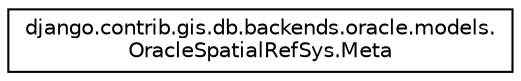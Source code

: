 digraph "Graphical Class Hierarchy"
{
 // LATEX_PDF_SIZE
  edge [fontname="Helvetica",fontsize="10",labelfontname="Helvetica",labelfontsize="10"];
  node [fontname="Helvetica",fontsize="10",shape=record];
  rankdir="LR";
  Node0 [label="django.contrib.gis.db.backends.oracle.models.\lOracleSpatialRefSys.Meta",height=0.2,width=0.4,color="black", fillcolor="white", style="filled",URL="$d7/d4a/classdjango_1_1contrib_1_1gis_1_1db_1_1backends_1_1oracle_1_1models_1_1_oracle_spatial_ref_sys_1_1_meta.html",tooltip=" "];
}

